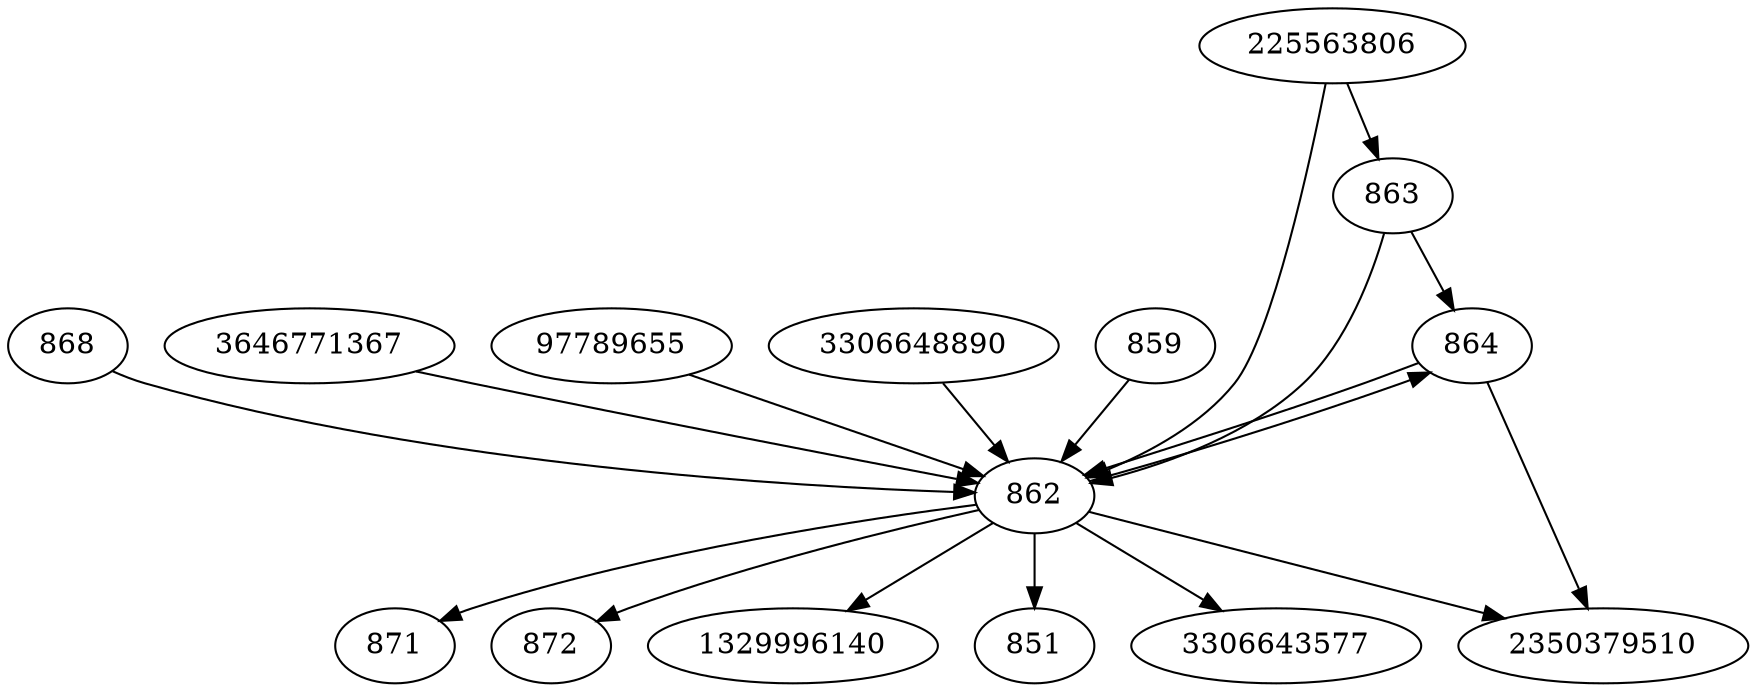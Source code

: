 strict digraph  {
864;
868;
871;
872;
3646771367;
1329996140;
862;
851;
2350379510;
97789655;
3306643577;
3306648890;
859;
225563806;
863;
864 -> 2350379510;
864 -> 862;
868 -> 862;
3646771367 -> 862;
862 -> 2350379510;
862 -> 864;
862 -> 851;
862 -> 871;
862 -> 872;
862 -> 3306643577;
862 -> 1329996140;
97789655 -> 862;
3306648890 -> 862;
859 -> 862;
225563806 -> 862;
225563806 -> 863;
863 -> 864;
863 -> 862;
}
